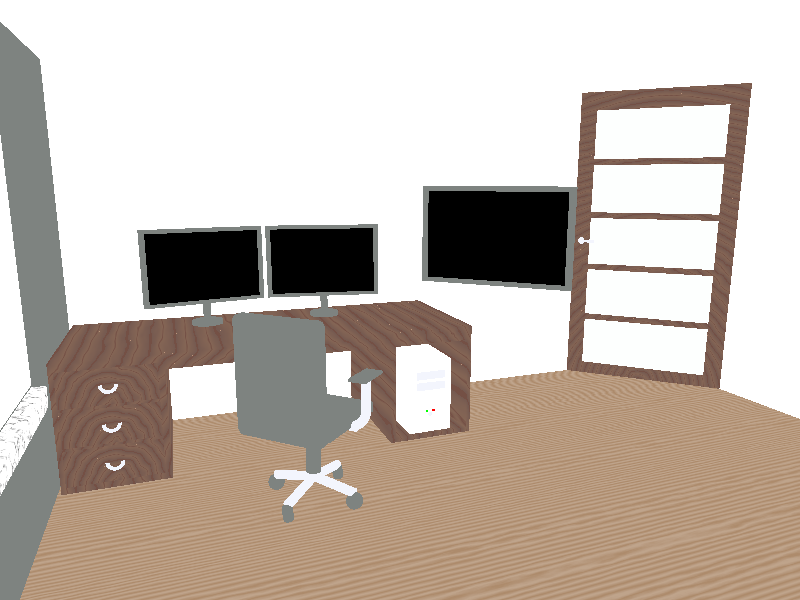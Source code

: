 #include "colors.inc"
#include "woods.inc"
#include "textures.inc"
#include "skies.inc"
#include "stones.inc"
#include "shapes.inc"
#include "metals.inc"

#declare MyGray = rgb<53/255, 58/255, 55/255>;

camera {
//    location <0, 7, 5>
//    look_at <0, 0, 5>
    //location <2.5, 2.5, 3> // camera wall near the window
    //look_at <-2.5, 0, 5> // camera wall near the window
    //location <5, 2, 0> // room from the side
    //look_at <-2, 1, 0> // room from the side
    location <-4, 3.5, 3.5>
    look_at <8, 1, -1>
}

sky_sphere { S_Cloud2 }

plane {
    <0, 1, 0>, 0
    pigment { Green }
}

#declare ground_ceiling = box {
    <-1, 0, -1>, <1, 2, 1>
    scale <5, 0.05, 5>
}

#declare wall = box {
    <-1, 0, -1>, <1, 2, 1>
    scale <0.1, 2.5, 5>
}
// Glass of the window
#declare glass = intersection {
    object {
        box {
            <-1, 0, -1>, <1, 2, 1>
            translate 1.25 * y
            scale <1.25, 1.25, 2.5>
        }
    }
    object {
        wall
    }
    texture { Glass }
}
// Sill of the window
#declare sill = object {
    Round_Box(<-1, 0, -1>, <1, 2, 1>, 0.125, 0)
    scale <2.5, 0.1, 0.25>
    texture { T_Grnt20 scale .4}
    rotate 90*y
    translate <0, 1.35, 0>
}
// merging glass and sill into window
#declare window = merge {
    object {
        glass
    }
    object {
        sill
    }
}

// Wall with a hole
#declare wall_with_a_hole = difference {
    object {
        wall
    }
    object {
        glass
        scale <10, 0, 0>
    }
}

#declare window_wall = merge {
    object {
        wall_with_a_hole 
        pigment { MyGray }
    }
    object {
        window
    }
}



#declare chair_wheel = difference {
    sphere {
        <0,1,0>, 1   
    }
    box {
        <-1,0,-1>,<1,2,1>
        translate 1.5 * x
    }
    box {
        <-1,0,-1>,<1,2,1>
        translate -1.5 * x
    }
    pigment { MyGray }
    translate 0.8 * y
    scale 0.15
}

#declare chair_leg = union {
    cylinder {
        <0,0,0>, <0,1,0>, 0.05
        scale <1, 0.5, 1>
        texture { Silver_Texture }
        rotate 80*x
        translate 0.25*y
    }
    object {
        chair_wheel
        scale 0.6
        rotate -45*y
    }
}

#declare chair_all_legs = union {
    object {
        chair_leg
        rotate <0, 90, 0>
        translate x * -0.5
    }
    object {
        chair_leg
        rotate <0, 270, 0>
        translate x * 0.5
    }
    object {
        chair_leg
        rotate <0, 180, 0>
        translate z * 0.5
    }
    object {
        chair_leg
        translate z * -0.5
    }
}

#declare chair_mid = merge {
    cylinder {
        <0,0,0>, <0,1,0>, 0.1
        pigment { MyGray }
    }
    cylinder {
        <0,1,0>, <0,1.5,0>, 0.05
        texture { Silver_Texture }
    }
    cylinder {
        <0,-0.2,0>, <0,0,0>, 0.075
        texture { Silver_Texture }
    }
    scale <1, 0.5, 1>
}


#declare handle = merge {
    difference {
        torus {
            1, 0.25
            translate 1*y
        }
        box {
            <-1.25,0,-1.25>, <1.25,2,1.25>
            translate 1*x
        }
        box {
            <-1.25,0,-1.25>, <1.25,2,1.25>
            translate 1*z
        }
    }
    cylinder {
        <0,0,0>,<0,2,0>, 0.25
        rotate 90*z
        translate <1.55, 1, -1>
    }
    cylinder {
        <0,0,0>,<0,2,0>, 0.25
        rotate 90*x
        translate <-1,1,-0.2>
    }
    object {
        Round_Box(<1,0,1>,<-1,1,-1>, .125, 1)
        pigment { MyGray }
        scale <0.5,0.15,0>
        translate <-1, 1.75, -1>
        rotate 90*x
    }
    texture { Silver_Texture }
    rotate <-90,90,0>
    translate <0, 1.5, 0>
    scale 0.25
}

#declare seat = union {
    object {
        Round_Box(<-1,0,-1>,<1,2,1>, 0.125, 0)
        scale <0.5,0.05,0.5>
        translate 0.1*y
        pigment { MyGray }
    }
    object {
        Round_Box(<-1,0,-1>,<1,2,1>, 0.125, 0)
        scale <0.5,0.05,0.625>
        rotate <90, 90, 0>
        translate <-0.6, 0.7, 0>
        pigment { MyGray }
    }
    object {
        handle
        scale 0.8
        translate <0.2,0,0.45>
    }
    object {
        handle
        scale 0.8
        rotate 180*y
        translate <-0.2,0,-0.45>
    }
}

#declare chair = union {
    object {
        chair_all_legs
        translate 0.1*y
    }
    object {
        chair_mid
        scale 0.8
        translate 0.5*y
    }
    object {
        seat
        translate 1*y
    }
    translate -0.075*y
}

#declare monitor_base = merge {
    cylinder {
        <0,0,0>, <0,0.05,0>, 0.2
        translate y*0.02
    }
    cylinder {
        <0,0.05,0>, <0,0.3,0>, 0.05
    }
    pigment { MyGray }
}

#declare monitor_frame = box {
    <-1,0,-1>, <1,2,1>
    scale <0.6, 0.5, 0.1>
}

#declare monitor_screen = box {
    <-1, 0, -1>, <1, 2, 1>
    scale <0.55, 0.45, 0.1>
    translate <0, .05, -.15>
}

#declare monitor_connect_screen_frame = merge {
    difference {
        object {
            monitor_frame
        }
        object {
            monitor_screen
        }
        pigment { MyGray }
    }
    intersection {
        object {
            monitor_screen
        }
        object {
            monitor_frame
        }
        texture { 
            finish {
                specular 1
                roughness 0.001
                ambient 0
                diffuse 0
            }
        }
    }
    scale <1.3,0,0.35>
    translate 0.3*y
}

#declare monitor = merge {
    object {
        monitor_connect_screen_frame
    }
    object {
        monitor_base
    }
}

#declare cd_drive = box {
    <-1, 0, -1>, <1,2,1>
    scale <0.2, 0.05, 0.02>
    texture {Silver_Texture}
}

#declare status_diode = sphere {
    <0, 0, 0>, 0.02
    scale <0, 0, 0.2>
}

#declare pc = merge {
    box {
        <-1, 0, -1>, <1, 2, 1>
        scale <0.3, 0.5, 0.7>
        pigment { White }
    }
    object {
        cd_drive
        translate <0, 0.75, -0.7>
    }
    object {
        cd_drive
        translate <0, 0.6, -0.7>
    }
    // Power button
    sphere {
        <0, 0, 0>, 0.03
        scale <0, 0, 0.5>
        translate <0, 0.25, -0.7>
        texture {Silver_Texture}
    }
    object {
        status_diode
        translate <-0.05, 0.3, -0.7>
        pigment {Green}
    }
    object {
        status_diode
        translate <0.05, 0.3, -0.7>
        pigment { Red }
    }
}

#declare drawer_pull = difference {
    torus {
      4, 1
      rotate -90*x
    }
    box { <-5, -5, -1>, <5, 0, 1> }
    texture { Silver_Texture }
    scale 0.02
    rotate -180 * x
    translate <0, 0.1, 0>
}

#declare drawer = merge {
    box {
        <-1, 0, -1>, <1, 2, 1>
        scale <0.51, 0.2, 0.05>
        texture { T_Wood2 }
    }
    object {
        drawer_pull
        translate <0, 0.125, -0.06>
    }
}

#declare base_of_desk = difference {
    box {
        <-1, 0, -1>, <1, 2, 1>
        scale <2.5, 0.75, 1>
    }
    box {
        <-1, 0, -1>, <1, 2, 1>
        scale <1.35, 0.67, 5>
        translate y * -0.02
    }
    box {
        <-1, 0, -1>, <1, 2, 1>
        scale <0.51, 0.63, 0.9>
        translate <1.93, 0.05, -0.2>
    }
    texture { T_Wood2 }
}

#declare desk = merge {
    object {
        base_of_desk
    }
    object {
        drawer
        translate <-1.93, 1, -1>
    }
    object {
        drawer
        translate <-1.93, 0.55, -1>
    }
    object {
        drawer
        translate <-1.93, 0.1, -1>
    }
    object {
        monitor
        rotate -10*y
        translate <-0.8, 1.5, 0.3>
    }
    object {
        monitor
        rotate 10*y
        translate <0.8, 1.5, 0.3>
    }
    object {
        pc
        translate <1.93, 0.06, -0.25>
    }
}


#declare bed = merge {
    // Base of the bed
    box {
        <-1, 0, -1>, <1, 2, 1>
        texture { T_Wood2 }
        scale <2.5, 0.75, 1.25>
        scale y * 0.8
    }
    // Mattress
    box {
        <-1, 0, -1>, <1, 2, 1>
        scale <2.25, 0.1, 1.15>
        translate <0, 1.5, 0>
        texture {
            pigment { color White }
            normal { bumps 1 }
            finish { phong 1 }
        }
        scale y * 0.8
    }
    // Pillow
    box {
        <-1, 0, -1>, <1, 2, 1>
        scale <0.5, 0.1, 0.8>
        translate <-1.55, 1.7, 0>
        pigment { White }
        scale y * 0.8
    }
    // duvet
    box {
        <-1, 0, -1>, <1, 2, 1>
        scale <1.5, 0.05, 1.1>
        translate <0.7, 1.7, 0>
        pigment { MyGray }
        scale y * 0.8
    }
    object {
        drawer
        rotate 180*y
        scale <1.5, 0, 0>
        translate <-1.7, 0.1, 1.25>
    }
    object {
        drawer
        rotate 180*y
        scale <1.5, 0, 0>
        translate <0, 0.1, 1.25>
    }
    object {
        drawer
        rotate 180*y
        scale <1.5, 0, 0>
        translate <1.7, 0.1, 1.25>
    }
}

#declare wardrobe_base = difference {
    box {
        <-1, 0, -1>, <1, 2, 1>
        scale <1.75, 2, 0>
        translate <0, 0.02, 0>
    }
    box {
        <-1, 0, -1>, <1, 2, 1>
        scale <0.8, 1.90, 1.2>
        translate <-0.85, 0.1, -0.2>
    }
    box {
        <-1, 0, -1>, <1, 2, 1>
        scale <0.8, 1.90, 1.2>
        translate <0.85, 0.1, -0.2>
    }
}

#declare wardrobe_shelf = box {
    <-1, 0, -1>, <1, 2, 1>
    scale <0.8, 0.05, 0>
}

#declare wardrobe_hang = cylinder {
    <0,0,0>, <0,1,0>, 0.04
    scale y * 1.7
    rotate 90 * z
    translate <1.74, 3.75, 0.25>
    texture { Silver_Texture }
}

#declare vert_wardrobe_finish = cylinder {
    <0, 0, 0>, <0, 4, 0>, 0.02
    texture { Silver_Texture }
}

#declare horizon_wardrobe_finish = cylinder {
    <0, 0, 0>, <0, 2, 0>, 0.02
    rotate 90*z
    texture { Silver_Texture }
}

#declare wardrobe_door = merge {
    box {
        <-1, 0, -1>, <1, 2, 1>
        scale <1, 2, 0.02>
        translate <0, 0.02, -1>
        texture { T_Wood2 }
    }
    object {
        vert_wardrobe_finish
        translate <-1.02, 0.02, -1.01>
    }
    object {
        vert_wardrobe_finish
        translate <1.02, 0.02, -1.01> 
    }
    // TOP
    object {
        horizon_wardrobe_finish
        translate <1, 4.02, -1.01>
    }
    // BOTTOM
    object {
        horizon_wardrobe_finish
        translate <1, 0.02, -1.01>
    }
    // 1/4
    object {
        horizon_wardrobe_finish
        translate <1, 1.02, -1.01>
    }
    // 3/4
    object {
        horizon_wardrobe_finish
        translate <1, 3.02, -1.01>
    }
}

#declare wardrobe = merge {
    merge {
        object {
            wardrobe_base
        }
        object {
            wardrobe_shelf
            translate <0.85, 2, 0>
        }
        object {
            wardrobe_shelf
            translate <-0.85, 1, 0>
        }
        object {
            wardrobe_shelf
            translate <-0.85, 2, 0>
        }
        object {
            wardrobe_shelf
            translate <-0.85, 3, 0>
        }
        texture { T_Wood2 }
    }
    object {
        wardrobe_door
        translate <-0.73, 0, 0>
    }
    object {
        wardrobe_door
        translate <0.83, 0, -0.03>
    }
    object {
        wardrobe_hang
    }
}

#declare tv_hang = merge {
    box {
        <-1, 0, -1>, <1, 2, 1>
        scale <0.3, 0.3, 0.02>
    }
    box {
        <-1, 0, -1>, <1, 2, 1>
        scale <0.05, 0.05, 0.2>
        translate <0, 0.23, -0.2>
        rotate -30*y
    }
    box {
        <-1, 0, -1>, <1, 2, 1>
        scale <0.05, 0.048, 0.2>
        rotate 45*y
        translate <0, 0.23, -0.45>
    }
    scale 1.3 *z
    texture { Silver_Texture }
    translate <0, 1, 0>
}

#declare tv = merge {
    object {
        tv_hang
    }
    object {
        monitor_connect_screen_frame
        scale <1.5, 1.5, 0>
        rotate 45*y
        translate <-0.25, 0, -0.86>
    }
}

#declare room = merge {
    object { 
        ground_ceiling
        texture {
            DMFLightOak scale 0.3
        }
    }
    object { 
        ground_ceiling
        pigment { White }
        finish { ambient 0.5 }
        translate <0, 5, 0>
    }
    object {
        window_wall
        rotate 90*y
        translate <0, 0, 5>
    }
    object {
        wall
        rotate 90*y
        pigment { White }
        translate <0, 0, -5>
    }
    object {
        wall
        pigment { White }
        translate <5, 0, 0>
    }
    object {
        wall
        pigment { White }
        translate <-5, 0, 0>
    }
    object {
        bed
        rotate 90*y
        translate <-3.6, 0.12, 2.5>
    }
    object {
        desk
        rotate 90*y
        translate <4, 0.12, 2.35>
    }
    object {
        chair
        rotate 45*y
        translate <2, 0, 2.25>
    }
    object {
        tv
        rotate 90*y
        translate <4.9, 1.5, -1.3>
    }
    object {
        wardrobe
        rotate 180*y
        translate <-3, 0.12, -4>
    }
}

#declare cut_out_room = difference {
    object {
        room
    }
    box { 
        <-3, 0, -3>, <3, 6, 3>
        translate <0.8, 0, -8.7>
        rotate -45*y
        pigment { MyGray }
    }
}

#declare door_hole = box {
    <-1, 0, -1>, <1, 0.8, 1>
    scale <1.1, 0, 0>
    translate <0, 0.3, 0>
}

#declare door_with_holes = difference {
    box {
        <-1, 0, -1>, <1, 5, 1>
        scale <1.4, 0, 0.05>
    }
    object {
        door_hole
    }
    object {
        door_hole
        translate <0, 0.9, 0>
    }
    object {
        door_hole
        translate <0, 1.8, 0>
    }
    object {
        door_hole
        translate <0, 2.7, 0>
    }
    object {
        door_hole
        translate <0, 3.6, 0>
    }
    texture { T_Wood2 }
}

#declare door_glass = box {
    <-1, 0, -1>, <1, 0.8, 1>
    scale <1.1, 0, 0.05>
    translate <0, 0.3, 0>
    texture { 
        pigment { rgbf <0.98, 1.0, 0.99, 0> }
        finish {
            ambient 0.1
            diffuse 0.1
            reflection .25
            specular 1
            roughness .001
        }
    }
}

#declare door_knob = merge {
    cylinder {
        <0, 0, 0>, <0, 0.01, 0>, 0.06
        rotate 90*x
        translate <0, 0, 0.125>
    }
    cylinder {
        <0, 0, 0>, <0, 0.125, 0>, 0.02
        rotate 90*x
    }
    cylinder {
        <0, 0, 0>, <0, 0.25, 0>, 0.02
        rotate <90, -90, 0>
        translate <0, 0, 0.03>
    }
    texture { Silver_Texture }
}

#declare door = merge {
    object {
        door_with_holes
    }
    object {
        door_glass
    }
    object {
        door_glass
        translate <0, 0.9, 0>
    }
    object {
        door_glass
        translate <0, 1.8, 0>
    }
    object {
        door_glass
        translate <0, 2.7, 0>
    }
    object {
        door_glass
        translate <0, 3.6, 0>
    }
    object {
        door_knob
        translate <1.25, 2.5, -0.18>
    }
    object {
        door_knob
        rotate <0, 180, 180>
        translate <1.25, 2.5, 0.18>
    }
}

#declare room_finished = merge {
    object {
        cut_out_room
    }
    object {
        door
        scale x*0.9
        rotate -45*y
        translate <4.05, 0, -4.05>
    }
}

object {
    room_finished
}

#declare Lightbulb = union {
    merge {
        sphere { <0, 0, 0>, 1 }
        cylinder {
            <0, 0, 1>, <0, 0, 0>, 1
            scale <0.35, 0.35, 1.0>
            translate 0.5*z
        }
        texture {
            pigment { color rgb<1, 1, 1> }
            finish { ambient .9 diffuse .6 }
        }
    }
    cylinder {
        <0, 0, 1>, <0, 0, 0>, 1
        scale <0.4, 0.4, 0.5>
        texture { Brass_Texture }
        translate 1.5*z
    }
    rotate -90 * x
    scale .2
}

light_source {
    <0, 4.75, -2>
    color White
    //area_light <1, 0, 0>, <0, 1, 0>, 2, 2
    //jitter
    looks_like { Lightbulb }
}

//light_source {
//    <0,1,-4>
//    color White
//    spotlight
//    point_at <0, 2, 0>
//}